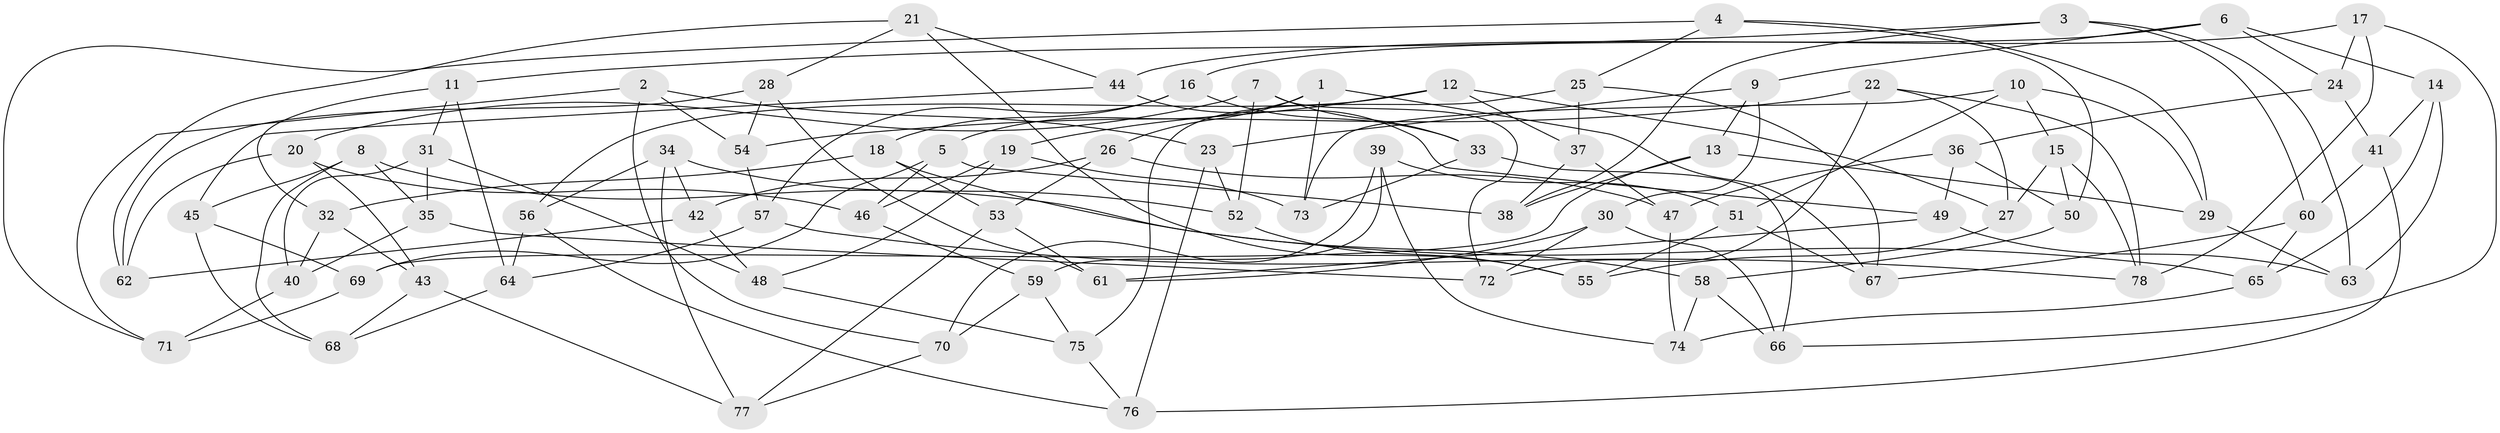 // coarse degree distribution, {6: 0.5531914893617021, 4: 0.3191489361702128, 5: 0.0851063829787234, 3: 0.0425531914893617}
// Generated by graph-tools (version 1.1) at 2025/52/02/27/25 19:52:33]
// undirected, 78 vertices, 156 edges
graph export_dot {
graph [start="1"]
  node [color=gray90,style=filled];
  1;
  2;
  3;
  4;
  5;
  6;
  7;
  8;
  9;
  10;
  11;
  12;
  13;
  14;
  15;
  16;
  17;
  18;
  19;
  20;
  21;
  22;
  23;
  24;
  25;
  26;
  27;
  28;
  29;
  30;
  31;
  32;
  33;
  34;
  35;
  36;
  37;
  38;
  39;
  40;
  41;
  42;
  43;
  44;
  45;
  46;
  47;
  48;
  49;
  50;
  51;
  52;
  53;
  54;
  55;
  56;
  57;
  58;
  59;
  60;
  61;
  62;
  63;
  64;
  65;
  66;
  67;
  68;
  69;
  70;
  71;
  72;
  73;
  74;
  75;
  76;
  77;
  78;
  1 -- 73;
  1 -- 26;
  1 -- 5;
  1 -- 67;
  2 -- 54;
  2 -- 70;
  2 -- 23;
  2 -- 71;
  3 -- 11;
  3 -- 63;
  3 -- 60;
  3 -- 38;
  4 -- 71;
  4 -- 25;
  4 -- 29;
  4 -- 50;
  5 -- 38;
  5 -- 46;
  5 -- 69;
  6 -- 16;
  6 -- 9;
  6 -- 14;
  6 -- 24;
  7 -- 72;
  7 -- 33;
  7 -- 52;
  7 -- 20;
  8 -- 45;
  8 -- 68;
  8 -- 58;
  8 -- 35;
  9 -- 13;
  9 -- 23;
  9 -- 30;
  10 -- 29;
  10 -- 51;
  10 -- 73;
  10 -- 15;
  11 -- 32;
  11 -- 31;
  11 -- 64;
  12 -- 56;
  12 -- 27;
  12 -- 19;
  12 -- 37;
  13 -- 38;
  13 -- 29;
  13 -- 69;
  14 -- 65;
  14 -- 41;
  14 -- 63;
  15 -- 50;
  15 -- 27;
  15 -- 78;
  16 -- 33;
  16 -- 57;
  16 -- 18;
  17 -- 78;
  17 -- 24;
  17 -- 44;
  17 -- 66;
  18 -- 53;
  18 -- 65;
  18 -- 32;
  19 -- 46;
  19 -- 73;
  19 -- 48;
  20 -- 43;
  20 -- 46;
  20 -- 62;
  21 -- 44;
  21 -- 28;
  21 -- 55;
  21 -- 62;
  22 -- 72;
  22 -- 54;
  22 -- 27;
  22 -- 78;
  23 -- 76;
  23 -- 52;
  24 -- 41;
  24 -- 36;
  25 -- 37;
  25 -- 67;
  25 -- 75;
  26 -- 53;
  26 -- 42;
  26 -- 47;
  27 -- 55;
  28 -- 62;
  28 -- 61;
  28 -- 54;
  29 -- 63;
  30 -- 61;
  30 -- 72;
  30 -- 66;
  31 -- 35;
  31 -- 40;
  31 -- 48;
  32 -- 43;
  32 -- 40;
  33 -- 73;
  33 -- 66;
  34 -- 56;
  34 -- 42;
  34 -- 52;
  34 -- 77;
  35 -- 40;
  35 -- 72;
  36 -- 47;
  36 -- 50;
  36 -- 49;
  37 -- 47;
  37 -- 38;
  39 -- 70;
  39 -- 74;
  39 -- 59;
  39 -- 51;
  40 -- 71;
  41 -- 60;
  41 -- 76;
  42 -- 48;
  42 -- 62;
  43 -- 77;
  43 -- 68;
  44 -- 45;
  44 -- 49;
  45 -- 69;
  45 -- 68;
  46 -- 59;
  47 -- 74;
  48 -- 75;
  49 -- 61;
  49 -- 63;
  50 -- 58;
  51 -- 67;
  51 -- 55;
  52 -- 55;
  53 -- 61;
  53 -- 77;
  54 -- 57;
  56 -- 64;
  56 -- 76;
  57 -- 78;
  57 -- 64;
  58 -- 66;
  58 -- 74;
  59 -- 75;
  59 -- 70;
  60 -- 65;
  60 -- 67;
  64 -- 68;
  65 -- 74;
  69 -- 71;
  70 -- 77;
  75 -- 76;
}
